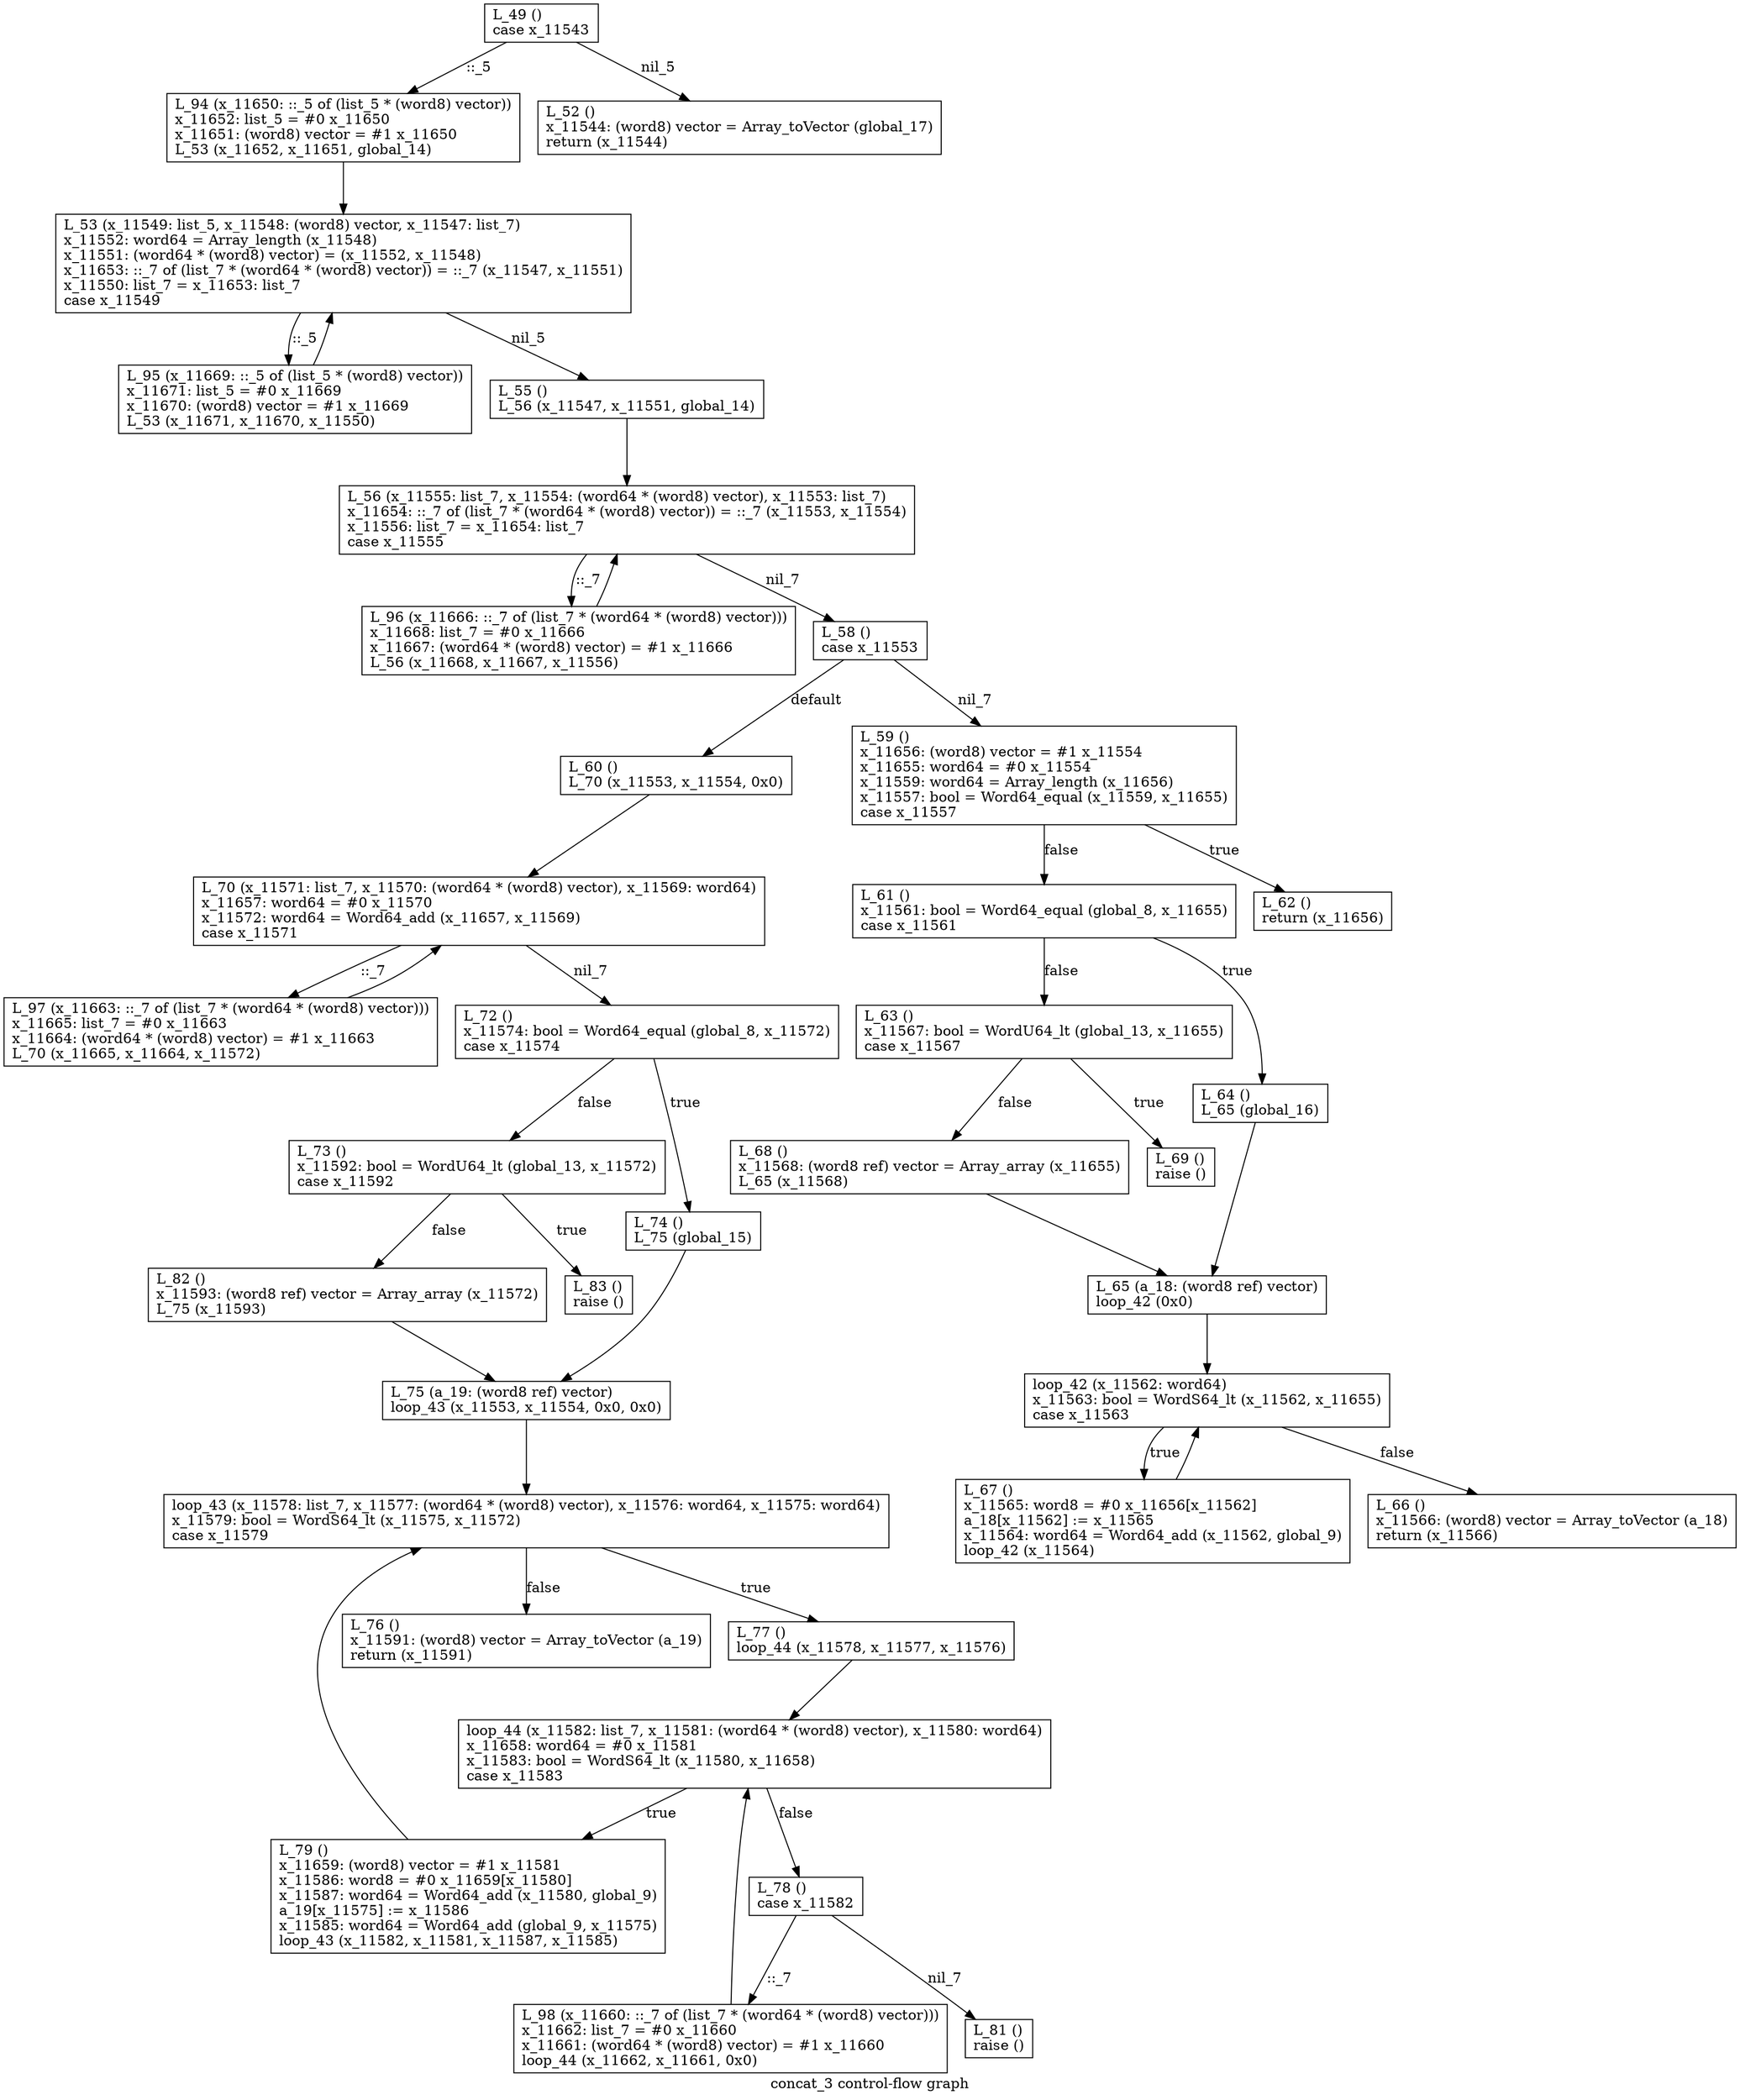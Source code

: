 // MLton gc73dc79-dirty (built Mon May 27 16:34:55 EDT 2013 on Tucker-Portable-Arch)
//   created this file on Thu Jun 13 16:50:06 2013.
// Do not edit this file.
// Flag settings: 
//    align: 8
//    atMLtons: (C-SSE, @MLton, --)
//    chunk: chunk per function
//    closureConvertGlobalize: true
//    closureConvertShrink: true
//    codegen: amd64
//    contifyIntoMain: false
//    debug: false
//    defaultChar: char8
//    defaultWideChar: widechar32
//    defaultInt: int32
//    defaultReal: real64
//    defaultWord: word32
//    diag passes: []
//    drop passes: []
//    elaborate allowConstant (default): false
//    elaborate allowConstant (enabled): true
//    elaborate allowFFI (default): true
//    elaborate allowFFI (enabled): true
//    elaborate allowPrim (default): false
//    elaborate allowPrim (enabled): true
//    elaborate allowOverload (default): false
//    elaborate allowOverload (enabled): true
//    elaborate allowRebindEquals (default): false
//    elaborate allowRebindEquals (enabled): true
//    elaborate deadCode (default): false
//    elaborate deadCode (enabled): true
//    elaborate forceUsed (default): false
//    elaborate forceUsed (enabled): true
//    elaborate ffiStr (default): 
//    elaborate ffiStr (enabled): true
//    elaborate nonexhaustiveExnMatch (default): default
//    elaborate nonexhaustiveExnMatch (enabled): true
//    elaborate nonexhaustiveMatch (default): warn
//    elaborate nonexhaustiveMatch (enabled): true
//    elaborate redundantMatch (default): warn
//    elaborate redundantMatch (enabled): true
//    elaborate resolveScope (default): strdec
//    elaborate resolveScope (enabled): true
//    elaborate sequenceNonUnit (default): ignore
//    elaborate sequenceNonUnit (enabled): true
//    elaborate warnUnused (default): false
//    elaborate warnUnused (enabled): true
//    elaborate only: false
//    emit main: true
//    export header: None
//    exn history: false
//    generated output format: executable
//    gc check: Limit
//    indentation: 3
//    inlineIntoMain: true
//    inlineLeafA: {loops = true, repeat = true, size = Some 20}
//    inlineLeafB: {loops = true, repeat = true, size = Some 40}
//    inlineNonRec: {small = 60, product = 320}
//    input file: C-SSE.ssa2.concat_3.cfg.dot
//    keep CoreML: false
//    keep def use: true
//    keep dot: true
//    keep Machine: true
//    keep passes: []
//    keep RSSA: true
//    keep SSA: true
//    keep SSA2: true
//    keep SXML: true
//    keep XML: true
//    extra_: false
//    lib dir: /home/tucker/usr/lib/mlton
//    lib target dir: /home/tucker/usr/lib/mlton/targets/self
//    loop passes: 1
//    mark cards: true
//    max function size: 10000
//    mlb path vars: [{var = MLTON_ROOT, path = $(LIB_MLTON_DIR)/sml}, {var = SML_LIB, path = $(LIB_MLTON_DIR)/sml}]
//    native commented: 0
//    native live stack: false
//    native optimize: 1
//    native move hoist: true
//    native copy prop: true
//    native copy prop cutoff: 1000
//    native cutoff: 100
//    native live transfer: 8
//    native shuffle: true
//    native ieee fp: false
//    native split: Some 20000
//    optimizationPasses: [<ssa2::default>, <ssa::default>, <sxml::default>, <xml::default>]
//    polyvariance: Some {hofo = true, rounds = 2, small = 30, product = 300}
//    prefer abs paths: false
//    prof passes: []
//    profile: None
//    profile branch: false
//    profile C: []
//    profile IL: ProfileSource
//    profile include/exclude: [(Seq [Star [.], Or [Seq [Seq [[$], [(], [S], [M], [L], [_], [L], [I], [B], [)]]]], Star [.]], false)]
//    profile raise: false
//    profile stack: false
//    profile val: false
//    show basis: Some C-SSE.basis
//    show def-use: Some C-SSE.def_use
//    show types: true
//    target: self
//    target arch: AMD64
//    target OS: Linux
//    type check: false
//    verbosity: Silent
//    warn unrecognized annotation: true
//    warn deprecated features: true
//    zone cut depth: 100
digraph "concat_3 control-flow graph" {
label = "concat_3 control-flow graph"; { rank  = "min"; n0 }
n1 [fontcolor = "Black", shape = "box", label = "L_82 ()\lx_11593: (word8 ref) vector = Array_array (x_11572)\lL_75 (x_11593)\l"]
n1 -> n2 [label = "\n", style = "solid"]
n3 [fontcolor = "Black", shape = "box", label = "L_83 ()\lraise ()\l"]
n4 [fontcolor = "Black", shape = "box", label = "L_98 (x_11660: ::_7 of (list_7 * (word64 * (word8) vector)))\lx_11662: list_7 = #0 x_11660\lx_11661: (word64 * (word8) vector) = #1 x_11660\lloop_44 (x_11662, x_11661, 0x0)\l"]
n4 -> n5 [label = "\n", style = "solid"]
n6 [fontcolor = "Black", shape = "box", label = "L_81 ()\lraise ()\l"]
n7 [fontcolor = "Black", shape = "box", label = "L_78 ()\lcase x_11582\l"]
n7 -> n4 [label = "::_7\n", style = "solid"]
n7 -> n6 [label = "nil_7\n", style = "solid"]
n8 [fontcolor = "Black", shape = "box", label = "L_79 ()\lx_11659: (word8) vector = #1 x_11581\lx_11586: word8 = #0 x_11659[x_11580]\lx_11587: word64 = Word64_add (x_11580, global_9)\la_19[x_11575] := x_11586\lx_11585: word64 = Word64_add (global_9, x_11575)\lloop_43 (x_11582, x_11581, x_11587, x_11585)\l"]
n8 -> n9 [label = "\n", style = "solid"]
n5 [fontcolor = "Black", shape = "box", label = "loop_44 (x_11582: list_7, x_11581: (word64 * (word8) vector), x_11580: word64)\lx_11658: word64 = #0 x_11581\lx_11583: bool = WordS64_lt (x_11580, x_11658)\lcase x_11583\l"]
n5 -> n7 [label = "false\n", style = "solid"]
n5 -> n8 [label = "true\n", style = "solid"]
n10 [fontcolor = "Black", shape = "box", label = "L_76 ()\lx_11591: (word8) vector = Array_toVector (a_19)\lreturn (x_11591)\l"]
n11 [fontcolor = "Black", shape = "box", label = "L_77 ()\lloop_44 (x_11578, x_11577, x_11576)\l"]
n11 -> n5 [label = "\n", style = "solid"]
n9 [fontcolor = "Black", shape = "box", label = "loop_43 (x_11578: list_7, x_11577: (word64 * (word8) vector), x_11576: word64, x_11575: word64)\lx_11579: bool = WordS64_lt (x_11575, x_11572)\lcase x_11579\l"]
n9 -> n10 [label = "false\n", style = "solid"]
n9 -> n11 [label = "true\n", style = "solid"]
n2 [fontcolor = "Black", shape = "box", label = "L_75 (a_19: (word8 ref) vector)\lloop_43 (x_11553, x_11554, 0x0, 0x0)\l"]
n2 -> n9 [label = "\n", style = "solid"]
n12 [fontcolor = "Black", shape = "box", label = "L_73 ()\lx_11592: bool = WordU64_lt (global_13, x_11572)\lcase x_11592\l"]
n12 -> n1 [label = "false\n", style = "solid"]
n12 -> n3 [label = "true\n", style = "solid"]
n13 [fontcolor = "Black", shape = "box", label = "L_74 ()\lL_75 (global_15)\l"]
n13 -> n2 [label = "\n", style = "solid"]
n14 [fontcolor = "Black", shape = "box", label = "L_97 (x_11663: ::_7 of (list_7 * (word64 * (word8) vector)))\lx_11665: list_7 = #0 x_11663\lx_11664: (word64 * (word8) vector) = #1 x_11663\lL_70 (x_11665, x_11664, x_11572)\l"]
n14 -> n15 [label = "\n", style = "solid"]
n16 [fontcolor = "Black", shape = "box", label = "L_72 ()\lx_11574: bool = Word64_equal (global_8, x_11572)\lcase x_11574\l"]
n16 -> n12 [label = "false\n", style = "solid"]
n16 -> n13 [label = "true\n", style = "solid"]
n15 [fontcolor = "Black", shape = "box", label = "L_70 (x_11571: list_7, x_11570: (word64 * (word8) vector), x_11569: word64)\lx_11657: word64 = #0 x_11570\lx_11572: word64 = Word64_add (x_11657, x_11569)\lcase x_11571\l"]
n15 -> n14 [label = "::_7\n", style = "solid"]
n15 -> n16 [label = "nil_7\n", style = "solid"]
n17 [fontcolor = "Black", shape = "box", label = "L_68 ()\lx_11568: (word8 ref) vector = Array_array (x_11655)\lL_65 (x_11568)\l"]
n17 -> n18 [label = "\n", style = "solid"]
n19 [fontcolor = "Black", shape = "box", label = "L_69 ()\lraise ()\l"]
n20 [fontcolor = "Black", shape = "box", label = "L_66 ()\lx_11566: (word8) vector = Array_toVector (a_18)\lreturn (x_11566)\l"]
n21 [fontcolor = "Black", shape = "box", label = "L_67 ()\lx_11565: word8 = #0 x_11656[x_11562]\la_18[x_11562] := x_11565\lx_11564: word64 = Word64_add (x_11562, global_9)\lloop_42 (x_11564)\l"]
n21 -> n22 [label = "\n", style = "solid"]
n22 [fontcolor = "Black", shape = "box", label = "loop_42 (x_11562: word64)\lx_11563: bool = WordS64_lt (x_11562, x_11655)\lcase x_11563\l"]
n22 -> n20 [label = "false\n", style = "solid"]
n22 -> n21 [label = "true\n", style = "solid"]
n18 [fontcolor = "Black", shape = "box", label = "L_65 (a_18: (word8 ref) vector)\lloop_42 (0x0)\l"]
n18 -> n22 [label = "\n", style = "solid"]
n23 [fontcolor = "Black", shape = "box", label = "L_63 ()\lx_11567: bool = WordU64_lt (global_13, x_11655)\lcase x_11567\l"]
n23 -> n17 [label = "false\n", style = "solid"]
n23 -> n19 [label = "true\n", style = "solid"]
n24 [fontcolor = "Black", shape = "box", label = "L_64 ()\lL_65 (global_16)\l"]
n24 -> n18 [label = "\n", style = "solid"]
n25 [fontcolor = "Black", shape = "box", label = "L_61 ()\lx_11561: bool = Word64_equal (global_8, x_11655)\lcase x_11561\l"]
n25 -> n23 [label = "false\n", style = "solid"]
n25 -> n24 [label = "true\n", style = "solid"]
n26 [fontcolor = "Black", shape = "box", label = "L_62 ()\lreturn (x_11656)\l"]
n27 [fontcolor = "Black", shape = "box", label = "L_60 ()\lL_70 (x_11553, x_11554, 0x0)\l"]
n27 -> n15 [label = "\n", style = "solid"]
n28 [fontcolor = "Black", shape = "box", label = "L_59 ()\lx_11656: (word8) vector = #1 x_11554\lx_11655: word64 = #0 x_11554\lx_11559: word64 = Array_length (x_11656)\lx_11557: bool = Word64_equal (x_11559, x_11655)\lcase x_11557\l"]
n28 -> n25 [label = "false\n", style = "solid"]
n28 -> n26 [label = "true\n", style = "solid"]
n29 [fontcolor = "Black", shape = "box", label = "L_96 (x_11666: ::_7 of (list_7 * (word64 * (word8) vector)))\lx_11668: list_7 = #0 x_11666\lx_11667: (word64 * (word8) vector) = #1 x_11666\lL_56 (x_11668, x_11667, x_11556)\l"]
n29 -> n30 [label = "\n", style = "solid"]
n31 [fontcolor = "Black", shape = "box", label = "L_58 ()\lcase x_11553\l"]
n31 -> n27 [label = "default\n", style = "solid"]
n31 -> n28 [label = "nil_7\n", style = "solid"]
n30 [fontcolor = "Black", shape = "box", label = "L_56 (x_11555: list_7, x_11554: (word64 * (word8) vector), x_11553: list_7)\lx_11654: ::_7 of (list_7 * (word64 * (word8) vector)) = ::_7 (x_11553, x_11554)\lx_11556: list_7 = x_11654: list_7\lcase x_11555\l"]
n30 -> n29 [label = "::_7\n", style = "solid"]
n30 -> n31 [label = "nil_7\n", style = "solid"]
n32 [fontcolor = "Black", shape = "box", label = "L_95 (x_11669: ::_5 of (list_5 * (word8) vector))\lx_11671: list_5 = #0 x_11669\lx_11670: (word8) vector = #1 x_11669\lL_53 (x_11671, x_11670, x_11550)\l"]
n32 -> n33 [label = "\n", style = "solid"]
n34 [fontcolor = "Black", shape = "box", label = "L_55 ()\lL_56 (x_11547, x_11551, global_14)\l"]
n34 -> n30 [label = "\n", style = "solid"]
n33 [fontcolor = "Black", shape = "box", label = "L_53 (x_11549: list_5, x_11548: (word8) vector, x_11547: list_7)\lx_11552: word64 = Array_length (x_11548)\lx_11551: (word64 * (word8) vector) = (x_11552, x_11548)\lx_11653: ::_7 of (list_7 * (word64 * (word8) vector)) = ::_7 (x_11547, x_11551)\lx_11550: list_7 = x_11653: list_7\lcase x_11549\l"]
n33 -> n32 [label = "::_5\n", style = "solid"]
n33 -> n34 [label = "nil_5\n", style = "solid"]
n35 [fontcolor = "Black", shape = "box", label = "L_94 (x_11650: ::_5 of (list_5 * (word8) vector))\lx_11652: list_5 = #0 x_11650\lx_11651: (word8) vector = #1 x_11650\lL_53 (x_11652, x_11651, global_14)\l"]
n35 -> n33 [label = "\n", style = "solid"]
n36 [fontcolor = "Black", shape = "box", label = "L_52 ()\lx_11544: (word8) vector = Array_toVector (global_17)\lreturn (x_11544)\l"]
n0 [fontcolor = "Black", shape = "box", label = "L_49 ()\lcase x_11543\l"]
n0 -> n35 [label = "::_5\n", style = "solid"]
n0 -> n36 [label = "nil_5\n", style = "solid"]
}
